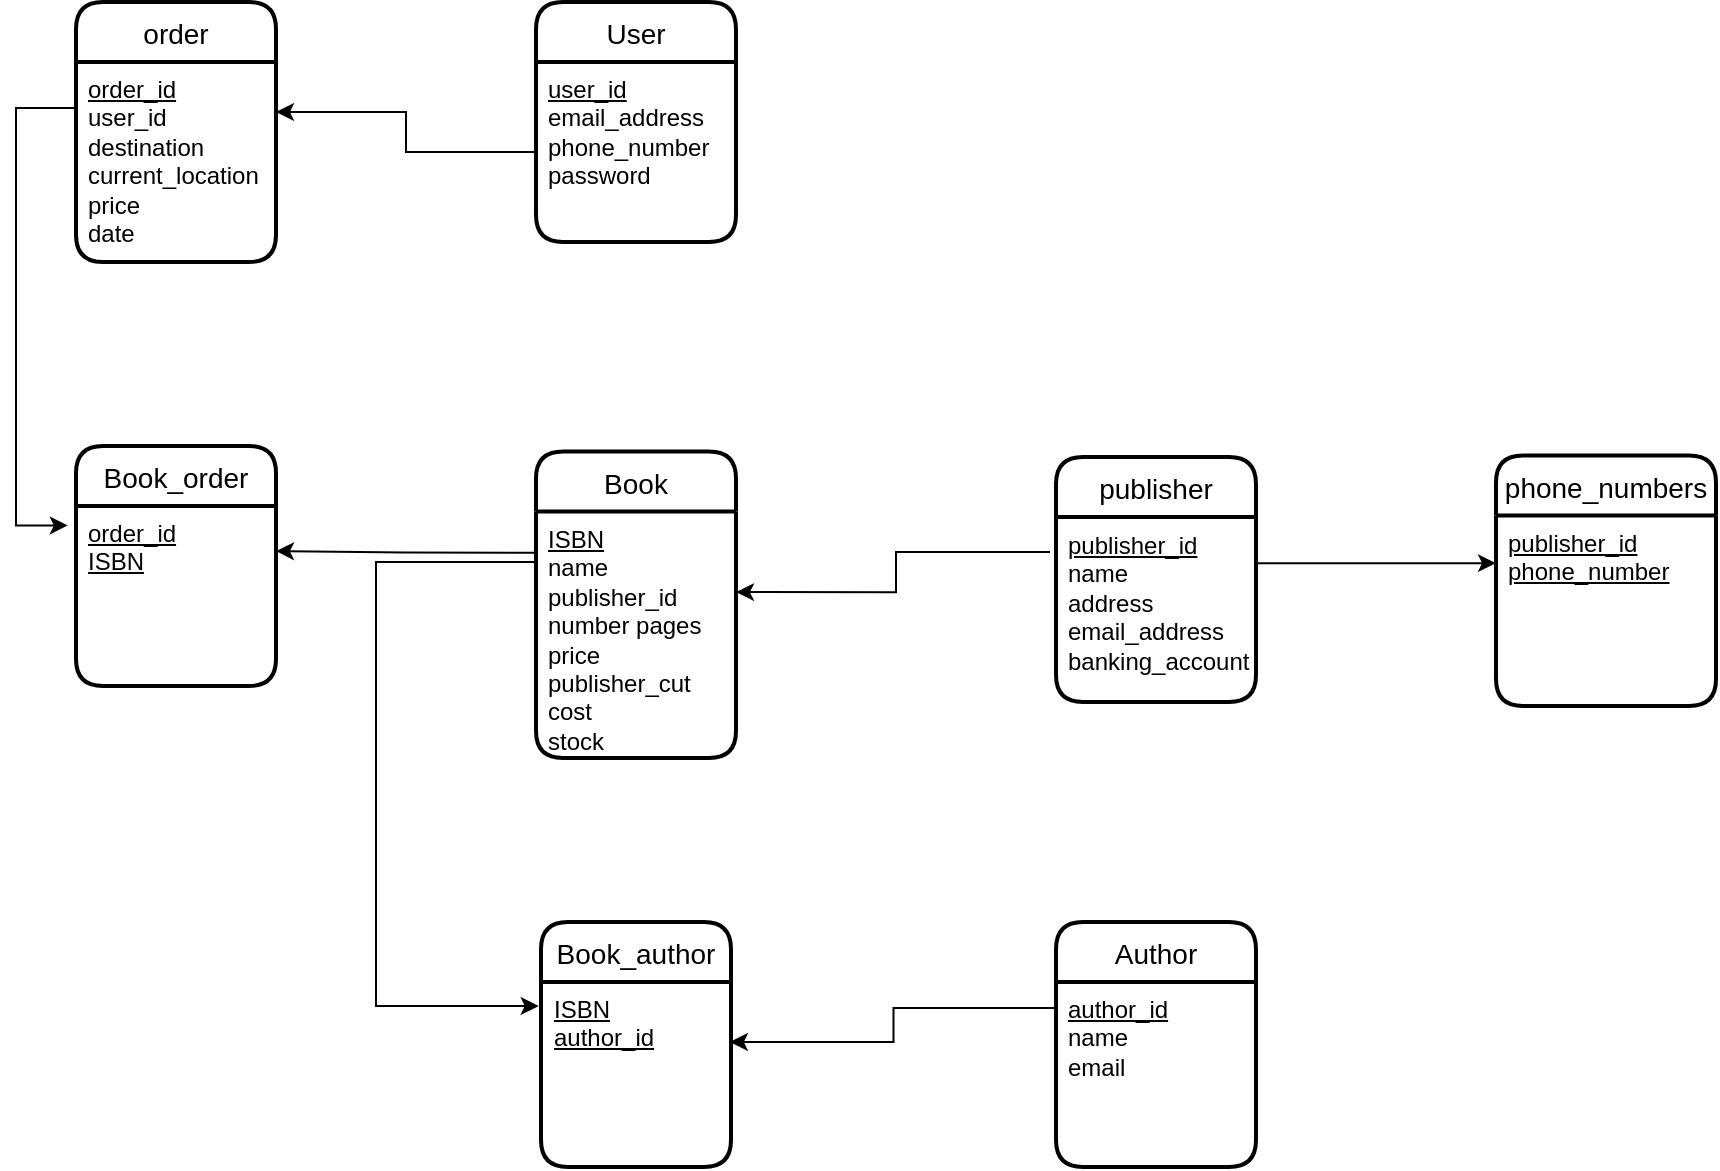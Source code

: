 <mxfile version="15.8.4" type="device"><diagram id="B1hMbcMJUkvkiMd3E4E6" name="Page-1"><mxGraphModel dx="1119" dy="720" grid="1" gridSize="10" guides="1" tooltips="1" connect="1" arrows="1" fold="1" page="1" pageScale="1" pageWidth="850" pageHeight="1100" math="0" shadow="0"><root><mxCell id="0"/><mxCell id="1" parent="0"/><mxCell id="__hpEF2aWf9zWy70ZRf8-5" value="order" style="swimlane;childLayout=stackLayout;horizontal=1;startSize=30;horizontalStack=0;rounded=1;fontSize=14;fontStyle=0;strokeWidth=2;resizeParent=0;resizeLast=1;shadow=0;dashed=0;align=center;" parent="1" vertex="1"><mxGeometry x="160" y="120" width="100" height="130" as="geometry"/></mxCell><mxCell id="__hpEF2aWf9zWy70ZRf8-6" value="&lt;u&gt;order_id&lt;/u&gt;&lt;br&gt;user_id&lt;br&gt;destination&lt;br&gt;current_location&lt;br&gt;price&lt;br&gt;date" style="align=left;strokeColor=none;fillColor=none;spacingLeft=4;fontSize=12;verticalAlign=top;resizable=0;rotatable=0;part=1;fontStyle=0;html=1;" parent="__hpEF2aWf9zWy70ZRf8-5" vertex="1"><mxGeometry y="30" width="100" height="100" as="geometry"/></mxCell><mxCell id="__hpEF2aWf9zWy70ZRf8-12" style="edgeStyle=none;rounded=0;orthogonalLoop=1;jettySize=auto;html=1;exitX=0.5;exitY=1;exitDx=0;exitDy=0;exitPerimeter=0;endArrow=none;endFill=0;" parent="1" edge="1"><mxGeometry relative="1" as="geometry"><mxPoint x="477.5" y="240" as="sourcePoint"/><mxPoint x="477.5" y="240" as="targetPoint"/></mxGeometry></mxCell><mxCell id="__hpEF2aWf9zWy70ZRf8-13" value="Book" style="swimlane;childLayout=stackLayout;horizontal=1;startSize=30;horizontalStack=0;rounded=1;fontSize=14;fontStyle=0;strokeWidth=2;resizeParent=0;resizeLast=1;shadow=0;dashed=0;align=center;" parent="1" vertex="1"><mxGeometry x="390" y="344.75" width="100" height="153.25" as="geometry"/></mxCell><mxCell id="__hpEF2aWf9zWy70ZRf8-14" value="&lt;u&gt;ISBN&lt;/u&gt;&lt;br&gt;name&lt;br&gt;publisher_id&lt;br&gt;number pages&lt;br&gt;price&lt;br&gt;publisher_cut&lt;br&gt;cost&lt;br&gt;stock" style="align=left;strokeColor=none;fillColor=none;spacingLeft=4;fontSize=12;verticalAlign=top;resizable=0;rotatable=0;part=1;html=1;" parent="__hpEF2aWf9zWy70ZRf8-13" vertex="1"><mxGeometry y="30" width="100" height="123.25" as="geometry"/></mxCell><mxCell id="__hpEF2aWf9zWy70ZRf8-19" value="User" style="swimlane;childLayout=stackLayout;horizontal=1;startSize=30;horizontalStack=0;rounded=1;fontSize=14;fontStyle=0;strokeWidth=2;resizeParent=0;resizeLast=1;shadow=0;dashed=0;align=center;" parent="1" vertex="1"><mxGeometry x="390" y="120" width="100" height="120" as="geometry"/></mxCell><mxCell id="__hpEF2aWf9zWy70ZRf8-20" value="&lt;u&gt;user_id&lt;/u&gt;&lt;br&gt;email_address&lt;br&gt;phone_number&lt;br&gt;password&lt;br&gt;" style="align=left;strokeColor=none;fillColor=none;spacingLeft=4;fontSize=12;verticalAlign=top;resizable=0;rotatable=0;part=1;fontStyle=0;html=1;" parent="__hpEF2aWf9zWy70ZRf8-19" vertex="1"><mxGeometry y="30" width="100" height="90" as="geometry"/></mxCell><mxCell id="__hpEF2aWf9zWy70ZRf8-28" value="Book_order" style="swimlane;childLayout=stackLayout;horizontal=1;startSize=30;horizontalStack=0;rounded=1;fontSize=14;fontStyle=0;strokeWidth=2;resizeParent=0;resizeLast=1;shadow=0;dashed=0;align=center;" parent="1" vertex="1"><mxGeometry x="160" y="342" width="100" height="120" as="geometry"/></mxCell><mxCell id="__hpEF2aWf9zWy70ZRf8-29" value="&lt;u&gt;order_id&lt;br&gt;ISBN&lt;/u&gt;" style="align=left;strokeColor=none;fillColor=none;spacingLeft=4;fontSize=12;verticalAlign=top;resizable=0;rotatable=0;part=1;html=1;" parent="__hpEF2aWf9zWy70ZRf8-28" vertex="1"><mxGeometry y="30" width="100" height="90" as="geometry"/></mxCell><mxCell id="__hpEF2aWf9zWy70ZRf8-31" style="edgeStyle=orthogonalEdgeStyle;rounded=0;orthogonalLoop=1;jettySize=auto;html=1;exitX=0;exitY=0.25;exitDx=0;exitDy=0;entryX=-0.041;entryY=0.108;entryDx=0;entryDy=0;entryPerimeter=0;" parent="1" source="__hpEF2aWf9zWy70ZRf8-6" target="__hpEF2aWf9zWy70ZRf8-29" edge="1"><mxGeometry relative="1" as="geometry"><Array as="points"><mxPoint x="130" y="173"/><mxPoint x="130" y="382"/></Array><mxPoint x="160" y="413" as="targetPoint"/></mxGeometry></mxCell><mxCell id="__hpEF2aWf9zWy70ZRf8-33" style="edgeStyle=orthogonalEdgeStyle;rounded=0;orthogonalLoop=1;jettySize=auto;html=1;exitX=0;exitY=0.167;exitDx=0;exitDy=0;entryX=1;entryY=0.25;entryDx=0;entryDy=0;exitPerimeter=0;" parent="1" source="__hpEF2aWf9zWy70ZRf8-14" target="__hpEF2aWf9zWy70ZRf8-29" edge="1"><mxGeometry relative="1" as="geometry"/></mxCell><mxCell id="__hpEF2aWf9zWy70ZRf8-35" value="Book_author" style="swimlane;childLayout=stackLayout;horizontal=1;startSize=30;horizontalStack=0;rounded=1;fontSize=14;fontStyle=0;strokeWidth=2;resizeParent=0;resizeLast=1;shadow=0;dashed=0;align=center;" parent="1" vertex="1"><mxGeometry x="392.5" y="580" width="95" height="122.5" as="geometry"/></mxCell><mxCell id="__hpEF2aWf9zWy70ZRf8-36" value="&lt;u&gt;ISBN&lt;/u&gt;&lt;br&gt;&lt;u&gt;author_id&lt;/u&gt;" style="align=left;strokeColor=none;fillColor=none;spacingLeft=4;fontSize=12;verticalAlign=top;resizable=0;rotatable=0;part=1;html=1;" parent="__hpEF2aWf9zWy70ZRf8-35" vertex="1"><mxGeometry y="30" width="95" height="92.5" as="geometry"/></mxCell><mxCell id="__hpEF2aWf9zWy70ZRf8-37" style="edgeStyle=orthogonalEdgeStyle;rounded=0;orthogonalLoop=1;jettySize=auto;html=1;exitX=0;exitY=0.25;exitDx=0;exitDy=0;entryX=-0.012;entryY=0.13;entryDx=0;entryDy=0;entryPerimeter=0;" parent="1" source="__hpEF2aWf9zWy70ZRf8-14" target="__hpEF2aWf9zWy70ZRf8-36" edge="1"><mxGeometry relative="1" as="geometry"><Array as="points"><mxPoint x="390" y="400"/><mxPoint x="310" y="400"/><mxPoint x="310" y="622"/></Array></mxGeometry></mxCell><mxCell id="__hpEF2aWf9zWy70ZRf8-38" value="Author" style="swimlane;childLayout=stackLayout;horizontal=1;startSize=30;horizontalStack=0;rounded=1;fontSize=14;fontStyle=0;strokeWidth=2;resizeParent=0;resizeLast=1;shadow=0;dashed=0;align=center;" parent="1" vertex="1"><mxGeometry x="650" y="580" width="100" height="122.5" as="geometry"/></mxCell><mxCell id="__hpEF2aWf9zWy70ZRf8-39" value="&lt;u&gt;author_id&lt;/u&gt;&lt;br&gt;name&lt;br&gt;email" style="align=left;strokeColor=none;fillColor=none;spacingLeft=4;fontSize=12;verticalAlign=top;resizable=0;rotatable=0;part=1;html=1;" parent="__hpEF2aWf9zWy70ZRf8-38" vertex="1"><mxGeometry y="30" width="100" height="92.5" as="geometry"/></mxCell><mxCell id="__hpEF2aWf9zWy70ZRf8-41" style="edgeStyle=orthogonalEdgeStyle;rounded=0;orthogonalLoop=1;jettySize=auto;html=1;exitX=0.006;exitY=0.141;exitDx=0;exitDy=0;entryX=0.994;entryY=0.324;entryDx=0;entryDy=0;entryPerimeter=0;exitPerimeter=0;" parent="1" source="__hpEF2aWf9zWy70ZRf8-39" target="__hpEF2aWf9zWy70ZRf8-36" edge="1"><mxGeometry relative="1" as="geometry"/></mxCell><mxCell id="__hpEF2aWf9zWy70ZRf8-42" value="publisher" style="swimlane;childLayout=stackLayout;horizontal=1;startSize=30;horizontalStack=0;rounded=1;fontSize=14;fontStyle=0;strokeWidth=2;resizeParent=0;resizeLast=1;shadow=0;dashed=0;align=center;" parent="1" vertex="1"><mxGeometry x="650" y="347.5" width="100" height="122.5" as="geometry"/></mxCell><mxCell id="__hpEF2aWf9zWy70ZRf8-43" value="&lt;u&gt;publisher_id&lt;br&gt;&lt;/u&gt;name&lt;br&gt;address&lt;br&gt;email_address&lt;br&gt;banking_account" style="align=left;strokeColor=none;fillColor=none;spacingLeft=4;fontSize=12;verticalAlign=top;resizable=0;rotatable=0;part=1;html=1;" parent="__hpEF2aWf9zWy70ZRf8-42" vertex="1"><mxGeometry y="30" width="100" height="92.5" as="geometry"/></mxCell><mxCell id="__hpEF2aWf9zWy70ZRf8-44" style="edgeStyle=orthogonalEdgeStyle;rounded=0;orthogonalLoop=1;jettySize=auto;html=1;exitX=-0.03;exitY=0.189;exitDx=0;exitDy=0;entryX=1;entryY=0.327;entryDx=0;entryDy=0;entryPerimeter=0;exitPerimeter=0;" parent="1" source="__hpEF2aWf9zWy70ZRf8-43" target="__hpEF2aWf9zWy70ZRf8-14" edge="1"><mxGeometry relative="1" as="geometry"/></mxCell><mxCell id="D_qivOVjsdMnU3c3_nTS-4" value="phone_numbers" style="swimlane;childLayout=stackLayout;horizontal=1;startSize=30;horizontalStack=0;rounded=1;fontSize=14;fontStyle=0;strokeWidth=2;resizeParent=0;resizeLast=1;shadow=0;dashed=0;align=center;" parent="1" vertex="1"><mxGeometry x="870" y="346.75" width="110" height="125.25" as="geometry"/></mxCell><mxCell id="D_qivOVjsdMnU3c3_nTS-5" value="&lt;u&gt;publisher_id&lt;br&gt;phone_number&lt;/u&gt;" style="align=left;strokeColor=none;fillColor=none;spacingLeft=4;fontSize=12;verticalAlign=top;resizable=0;rotatable=0;part=1;html=1;" parent="D_qivOVjsdMnU3c3_nTS-4" vertex="1"><mxGeometry y="30" width="110" height="95.25" as="geometry"/></mxCell><mxCell id="D_qivOVjsdMnU3c3_nTS-6" style="edgeStyle=orthogonalEdgeStyle;rounded=0;orthogonalLoop=1;jettySize=auto;html=1;exitX=1;exitY=0.25;exitDx=0;exitDy=0;entryX=0;entryY=0.25;entryDx=0;entryDy=0;" parent="1" source="__hpEF2aWf9zWy70ZRf8-43" target="D_qivOVjsdMnU3c3_nTS-5" edge="1"><mxGeometry relative="1" as="geometry"/></mxCell><mxCell id="D_qivOVjsdMnU3c3_nTS-11" style="edgeStyle=orthogonalEdgeStyle;rounded=0;orthogonalLoop=1;jettySize=auto;html=1;entryX=1;entryY=0.25;entryDx=0;entryDy=0;" parent="1" source="__hpEF2aWf9zWy70ZRf8-20" target="__hpEF2aWf9zWy70ZRf8-6" edge="1"><mxGeometry relative="1" as="geometry"/></mxCell></root></mxGraphModel></diagram></mxfile>